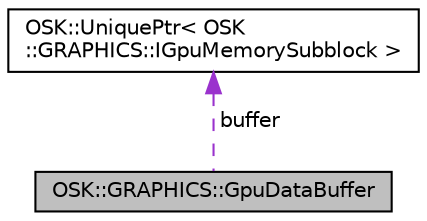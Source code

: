 digraph "OSK::GRAPHICS::GpuDataBuffer"
{
 // LATEX_PDF_SIZE
  edge [fontname="Helvetica",fontsize="10",labelfontname="Helvetica",labelfontsize="10"];
  node [fontname="Helvetica",fontsize="10",shape=record];
  Node1 [label="OSK::GRAPHICS::GpuDataBuffer",height=0.2,width=0.4,color="black", fillcolor="grey75", style="filled", fontcolor="black",tooltip="Representa un buffer genérico en la GPU."];
  Node2 -> Node1 [dir="back",color="darkorchid3",fontsize="10",style="dashed",label=" buffer" ];
  Node2 [label="OSK::UniquePtr\< OSK\l::GRAPHICS::IGpuMemorySubblock \>",height=0.2,width=0.4,color="black", fillcolor="white", style="filled",URL="$class_o_s_k_1_1_unique_ptr.html",tooltip=" "];
}

